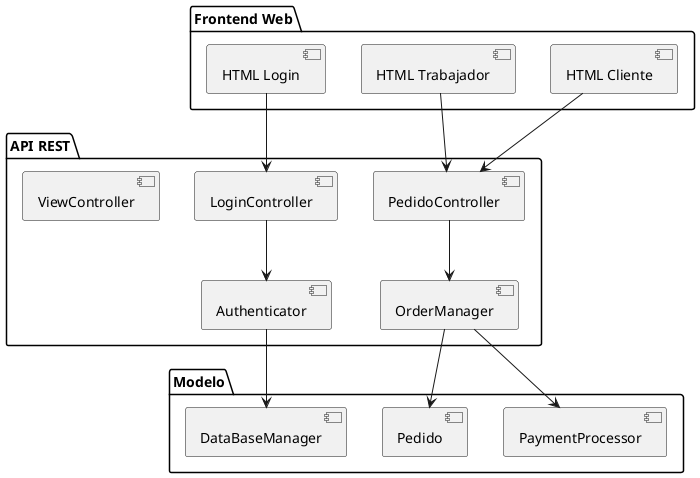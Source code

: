 @startuml UML_Componentes_GestionPizzaDiMama

package "Frontend Web" {
  [HTML Cliente]
  [HTML Trabajador]
  [HTML Login]
}

package "API REST" {
  [PedidoController] --> [OrderManager]
  [LoginController] --> [Authenticator]
  [ViewController]
}

package "Modelo" {
  [OrderManager] --> [PaymentProcessor]
  [OrderManager] --> [Pedido]
  [Authenticator] --> [DataBaseManager]
}

[HTML Cliente] --> [PedidoController]
[HTML Login] --> [LoginController]
[HTML Trabajador] --> [PedidoController]

@enduml
